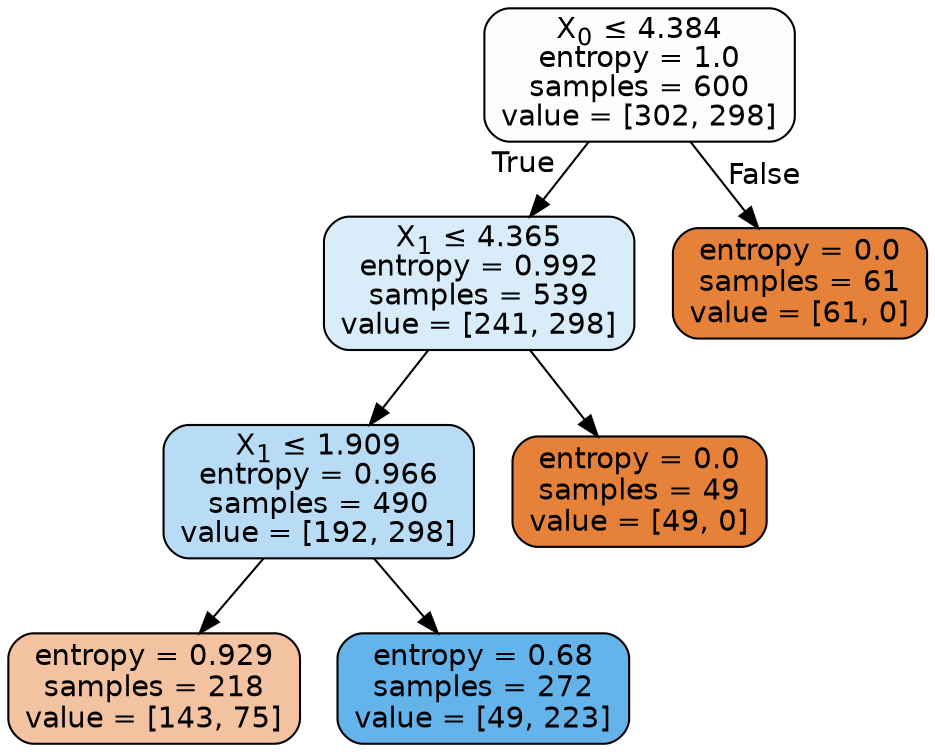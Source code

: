 digraph Tree {
node [shape=box, style="filled, rounded", color="black", fontname="helvetica"] ;
edge [fontname="helvetica"] ;
0 [label=<X<SUB>0</SUB> &le; 4.384<br/>entropy = 1.0<br/>samples = 600<br/>value = [302, 298]>, fillcolor="#fffdfc"] ;
1 [label=<X<SUB>1</SUB> &le; 4.365<br/>entropy = 0.992<br/>samples = 539<br/>value = [241, 298]>, fillcolor="#d9ecfa"] ;
0 -> 1 [labeldistance=2.5, labelangle=45, headlabel="True"] ;
2 [label=<X<SUB>1</SUB> &le; 1.909<br/>entropy = 0.966<br/>samples = 490<br/>value = [192, 298]>, fillcolor="#b9dcf6"] ;
1 -> 2 ;
3 [label=<entropy = 0.929<br/>samples = 218<br/>value = [143, 75]>, fillcolor="#f3c3a1"] ;
2 -> 3 ;
4 [label=<entropy = 0.68<br/>samples = 272<br/>value = [49, 223]>, fillcolor="#65b3eb"] ;
2 -> 4 ;
5 [label=<entropy = 0.0<br/>samples = 49<br/>value = [49, 0]>, fillcolor="#e58139"] ;
1 -> 5 ;
6 [label=<entropy = 0.0<br/>samples = 61<br/>value = [61, 0]>, fillcolor="#e58139"] ;
0 -> 6 [labeldistance=2.5, labelangle=-45, headlabel="False"] ;
}